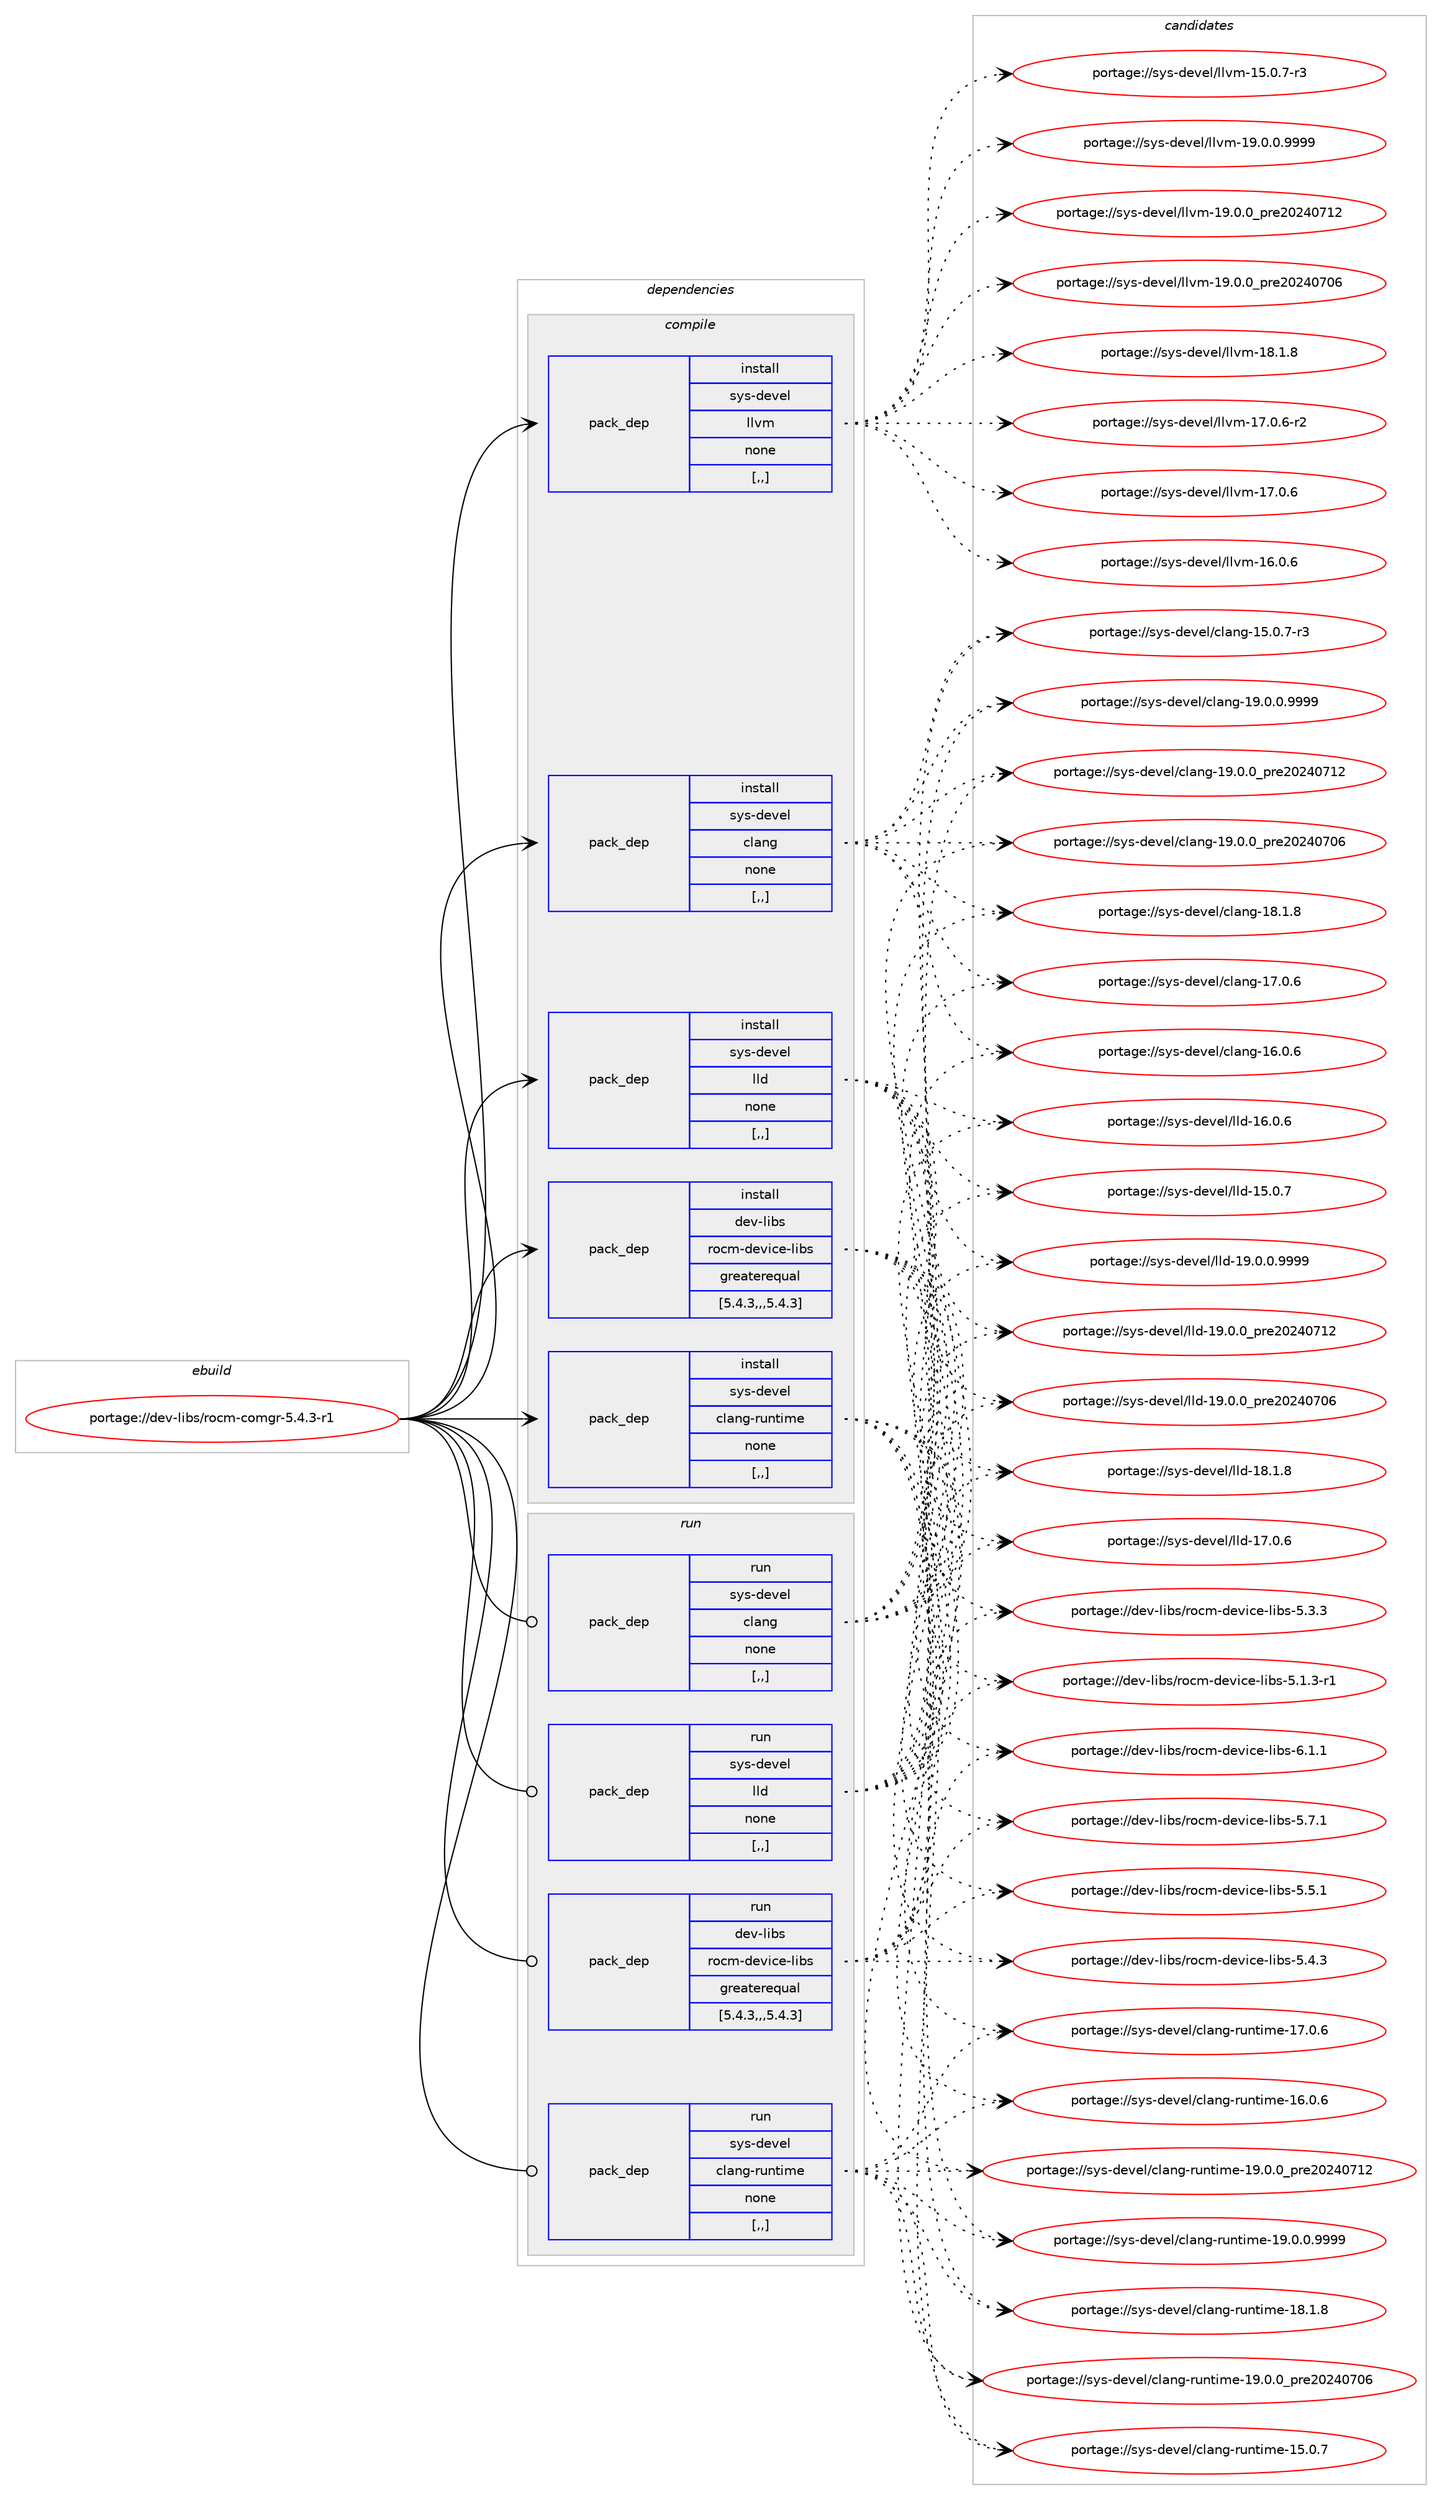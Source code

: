digraph prolog {

# *************
# Graph options
# *************

newrank=true;
concentrate=true;
compound=true;
graph [rankdir=LR,fontname=Helvetica,fontsize=10,ranksep=1.5];#, ranksep=2.5, nodesep=0.2];
edge  [arrowhead=vee];
node  [fontname=Helvetica,fontsize=10];

# **********
# The ebuild
# **********

subgraph cluster_leftcol {
color=gray;
label=<<i>ebuild</i>>;
id [label="portage://dev-libs/rocm-comgr-5.4.3-r1", color=red, width=4, href="../dev-libs/rocm-comgr-5.4.3-r1.svg"];
}

# ****************
# The dependencies
# ****************

subgraph cluster_midcol {
color=gray;
label=<<i>dependencies</i>>;
subgraph cluster_compile {
fillcolor="#eeeeee";
style=filled;
label=<<i>compile</i>>;
subgraph pack84066 {
dependency113450 [label=<<TABLE BORDER="0" CELLBORDER="1" CELLSPACING="0" CELLPADDING="4" WIDTH="220"><TR><TD ROWSPAN="6" CELLPADDING="30">pack_dep</TD></TR><TR><TD WIDTH="110">install</TD></TR><TR><TD>dev-libs</TD></TR><TR><TD>rocm-device-libs</TD></TR><TR><TD>greaterequal</TD></TR><TR><TD>[5.4.3,,,5.4.3]</TD></TR></TABLE>>, shape=none, color=blue];
}
id:e -> dependency113450:w [weight=20,style="solid",arrowhead="vee"];
subgraph pack84067 {
dependency113451 [label=<<TABLE BORDER="0" CELLBORDER="1" CELLSPACING="0" CELLPADDING="4" WIDTH="220"><TR><TD ROWSPAN="6" CELLPADDING="30">pack_dep</TD></TR><TR><TD WIDTH="110">install</TD></TR><TR><TD>sys-devel</TD></TR><TR><TD>clang</TD></TR><TR><TD>none</TD></TR><TR><TD>[,,]</TD></TR></TABLE>>, shape=none, color=blue];
}
id:e -> dependency113451:w [weight=20,style="solid",arrowhead="vee"];
subgraph pack84068 {
dependency113452 [label=<<TABLE BORDER="0" CELLBORDER="1" CELLSPACING="0" CELLPADDING="4" WIDTH="220"><TR><TD ROWSPAN="6" CELLPADDING="30">pack_dep</TD></TR><TR><TD WIDTH="110">install</TD></TR><TR><TD>sys-devel</TD></TR><TR><TD>clang-runtime</TD></TR><TR><TD>none</TD></TR><TR><TD>[,,]</TD></TR></TABLE>>, shape=none, color=blue];
}
id:e -> dependency113452:w [weight=20,style="solid",arrowhead="vee"];
subgraph pack84069 {
dependency113453 [label=<<TABLE BORDER="0" CELLBORDER="1" CELLSPACING="0" CELLPADDING="4" WIDTH="220"><TR><TD ROWSPAN="6" CELLPADDING="30">pack_dep</TD></TR><TR><TD WIDTH="110">install</TD></TR><TR><TD>sys-devel</TD></TR><TR><TD>lld</TD></TR><TR><TD>none</TD></TR><TR><TD>[,,]</TD></TR></TABLE>>, shape=none, color=blue];
}
id:e -> dependency113453:w [weight=20,style="solid",arrowhead="vee"];
subgraph pack84070 {
dependency113454 [label=<<TABLE BORDER="0" CELLBORDER="1" CELLSPACING="0" CELLPADDING="4" WIDTH="220"><TR><TD ROWSPAN="6" CELLPADDING="30">pack_dep</TD></TR><TR><TD WIDTH="110">install</TD></TR><TR><TD>sys-devel</TD></TR><TR><TD>llvm</TD></TR><TR><TD>none</TD></TR><TR><TD>[,,]</TD></TR></TABLE>>, shape=none, color=blue];
}
id:e -> dependency113454:w [weight=20,style="solid",arrowhead="vee"];
}
subgraph cluster_compileandrun {
fillcolor="#eeeeee";
style=filled;
label=<<i>compile and run</i>>;
}
subgraph cluster_run {
fillcolor="#eeeeee";
style=filled;
label=<<i>run</i>>;
subgraph pack84071 {
dependency113455 [label=<<TABLE BORDER="0" CELLBORDER="1" CELLSPACING="0" CELLPADDING="4" WIDTH="220"><TR><TD ROWSPAN="6" CELLPADDING="30">pack_dep</TD></TR><TR><TD WIDTH="110">run</TD></TR><TR><TD>dev-libs</TD></TR><TR><TD>rocm-device-libs</TD></TR><TR><TD>greaterequal</TD></TR><TR><TD>[5.4.3,,,5.4.3]</TD></TR></TABLE>>, shape=none, color=blue];
}
id:e -> dependency113455:w [weight=20,style="solid",arrowhead="odot"];
subgraph pack84072 {
dependency113456 [label=<<TABLE BORDER="0" CELLBORDER="1" CELLSPACING="0" CELLPADDING="4" WIDTH="220"><TR><TD ROWSPAN="6" CELLPADDING="30">pack_dep</TD></TR><TR><TD WIDTH="110">run</TD></TR><TR><TD>sys-devel</TD></TR><TR><TD>clang</TD></TR><TR><TD>none</TD></TR><TR><TD>[,,]</TD></TR></TABLE>>, shape=none, color=blue];
}
id:e -> dependency113456:w [weight=20,style="solid",arrowhead="odot"];
subgraph pack84073 {
dependency113457 [label=<<TABLE BORDER="0" CELLBORDER="1" CELLSPACING="0" CELLPADDING="4" WIDTH="220"><TR><TD ROWSPAN="6" CELLPADDING="30">pack_dep</TD></TR><TR><TD WIDTH="110">run</TD></TR><TR><TD>sys-devel</TD></TR><TR><TD>clang-runtime</TD></TR><TR><TD>none</TD></TR><TR><TD>[,,]</TD></TR></TABLE>>, shape=none, color=blue];
}
id:e -> dependency113457:w [weight=20,style="solid",arrowhead="odot"];
subgraph pack84074 {
dependency113458 [label=<<TABLE BORDER="0" CELLBORDER="1" CELLSPACING="0" CELLPADDING="4" WIDTH="220"><TR><TD ROWSPAN="6" CELLPADDING="30">pack_dep</TD></TR><TR><TD WIDTH="110">run</TD></TR><TR><TD>sys-devel</TD></TR><TR><TD>lld</TD></TR><TR><TD>none</TD></TR><TR><TD>[,,]</TD></TR></TABLE>>, shape=none, color=blue];
}
id:e -> dependency113458:w [weight=20,style="solid",arrowhead="odot"];
}
}

# **************
# The candidates
# **************

subgraph cluster_choices {
rank=same;
color=gray;
label=<<i>candidates</i>>;

subgraph choice84066 {
color=black;
nodesep=1;
choice1001011184510810598115471141119910945100101118105991014510810598115455446494649 [label="portage://dev-libs/rocm-device-libs-6.1.1", color=red, width=4,href="../dev-libs/rocm-device-libs-6.1.1.svg"];
choice1001011184510810598115471141119910945100101118105991014510810598115455346554649 [label="portage://dev-libs/rocm-device-libs-5.7.1", color=red, width=4,href="../dev-libs/rocm-device-libs-5.7.1.svg"];
choice1001011184510810598115471141119910945100101118105991014510810598115455346534649 [label="portage://dev-libs/rocm-device-libs-5.5.1", color=red, width=4,href="../dev-libs/rocm-device-libs-5.5.1.svg"];
choice1001011184510810598115471141119910945100101118105991014510810598115455346524651 [label="portage://dev-libs/rocm-device-libs-5.4.3", color=red, width=4,href="../dev-libs/rocm-device-libs-5.4.3.svg"];
choice1001011184510810598115471141119910945100101118105991014510810598115455346514651 [label="portage://dev-libs/rocm-device-libs-5.3.3", color=red, width=4,href="../dev-libs/rocm-device-libs-5.3.3.svg"];
choice10010111845108105981154711411199109451001011181059910145108105981154553464946514511449 [label="portage://dev-libs/rocm-device-libs-5.1.3-r1", color=red, width=4,href="../dev-libs/rocm-device-libs-5.1.3-r1.svg"];
dependency113450:e -> choice1001011184510810598115471141119910945100101118105991014510810598115455446494649:w [style=dotted,weight="100"];
dependency113450:e -> choice1001011184510810598115471141119910945100101118105991014510810598115455346554649:w [style=dotted,weight="100"];
dependency113450:e -> choice1001011184510810598115471141119910945100101118105991014510810598115455346534649:w [style=dotted,weight="100"];
dependency113450:e -> choice1001011184510810598115471141119910945100101118105991014510810598115455346524651:w [style=dotted,weight="100"];
dependency113450:e -> choice1001011184510810598115471141119910945100101118105991014510810598115455346514651:w [style=dotted,weight="100"];
dependency113450:e -> choice10010111845108105981154711411199109451001011181059910145108105981154553464946514511449:w [style=dotted,weight="100"];
}
subgraph choice84067 {
color=black;
nodesep=1;
choice11512111545100101118101108479910897110103454957464846484657575757 [label="portage://sys-devel/clang-19.0.0.9999", color=red, width=4,href="../sys-devel/clang-19.0.0.9999.svg"];
choice1151211154510010111810110847991089711010345495746484648951121141015048505248554950 [label="portage://sys-devel/clang-19.0.0_pre20240712", color=red, width=4,href="../sys-devel/clang-19.0.0_pre20240712.svg"];
choice1151211154510010111810110847991089711010345495746484648951121141015048505248554854 [label="portage://sys-devel/clang-19.0.0_pre20240706", color=red, width=4,href="../sys-devel/clang-19.0.0_pre20240706.svg"];
choice1151211154510010111810110847991089711010345495646494656 [label="portage://sys-devel/clang-18.1.8", color=red, width=4,href="../sys-devel/clang-18.1.8.svg"];
choice1151211154510010111810110847991089711010345495546484654 [label="portage://sys-devel/clang-17.0.6", color=red, width=4,href="../sys-devel/clang-17.0.6.svg"];
choice1151211154510010111810110847991089711010345495446484654 [label="portage://sys-devel/clang-16.0.6", color=red, width=4,href="../sys-devel/clang-16.0.6.svg"];
choice11512111545100101118101108479910897110103454953464846554511451 [label="portage://sys-devel/clang-15.0.7-r3", color=red, width=4,href="../sys-devel/clang-15.0.7-r3.svg"];
dependency113451:e -> choice11512111545100101118101108479910897110103454957464846484657575757:w [style=dotted,weight="100"];
dependency113451:e -> choice1151211154510010111810110847991089711010345495746484648951121141015048505248554950:w [style=dotted,weight="100"];
dependency113451:e -> choice1151211154510010111810110847991089711010345495746484648951121141015048505248554854:w [style=dotted,weight="100"];
dependency113451:e -> choice1151211154510010111810110847991089711010345495646494656:w [style=dotted,weight="100"];
dependency113451:e -> choice1151211154510010111810110847991089711010345495546484654:w [style=dotted,weight="100"];
dependency113451:e -> choice1151211154510010111810110847991089711010345495446484654:w [style=dotted,weight="100"];
dependency113451:e -> choice11512111545100101118101108479910897110103454953464846554511451:w [style=dotted,weight="100"];
}
subgraph choice84068 {
color=black;
nodesep=1;
choice1151211154510010111810110847991089711010345114117110116105109101454957464846484657575757 [label="portage://sys-devel/clang-runtime-19.0.0.9999", color=red, width=4,href="../sys-devel/clang-runtime-19.0.0.9999.svg"];
choice115121115451001011181011084799108971101034511411711011610510910145495746484648951121141015048505248554950 [label="portage://sys-devel/clang-runtime-19.0.0_pre20240712", color=red, width=4,href="../sys-devel/clang-runtime-19.0.0_pre20240712.svg"];
choice115121115451001011181011084799108971101034511411711011610510910145495746484648951121141015048505248554854 [label="portage://sys-devel/clang-runtime-19.0.0_pre20240706", color=red, width=4,href="../sys-devel/clang-runtime-19.0.0_pre20240706.svg"];
choice115121115451001011181011084799108971101034511411711011610510910145495646494656 [label="portage://sys-devel/clang-runtime-18.1.8", color=red, width=4,href="../sys-devel/clang-runtime-18.1.8.svg"];
choice115121115451001011181011084799108971101034511411711011610510910145495546484654 [label="portage://sys-devel/clang-runtime-17.0.6", color=red, width=4,href="../sys-devel/clang-runtime-17.0.6.svg"];
choice115121115451001011181011084799108971101034511411711011610510910145495446484654 [label="portage://sys-devel/clang-runtime-16.0.6", color=red, width=4,href="../sys-devel/clang-runtime-16.0.6.svg"];
choice115121115451001011181011084799108971101034511411711011610510910145495346484655 [label="portage://sys-devel/clang-runtime-15.0.7", color=red, width=4,href="../sys-devel/clang-runtime-15.0.7.svg"];
dependency113452:e -> choice1151211154510010111810110847991089711010345114117110116105109101454957464846484657575757:w [style=dotted,weight="100"];
dependency113452:e -> choice115121115451001011181011084799108971101034511411711011610510910145495746484648951121141015048505248554950:w [style=dotted,weight="100"];
dependency113452:e -> choice115121115451001011181011084799108971101034511411711011610510910145495746484648951121141015048505248554854:w [style=dotted,weight="100"];
dependency113452:e -> choice115121115451001011181011084799108971101034511411711011610510910145495646494656:w [style=dotted,weight="100"];
dependency113452:e -> choice115121115451001011181011084799108971101034511411711011610510910145495546484654:w [style=dotted,weight="100"];
dependency113452:e -> choice115121115451001011181011084799108971101034511411711011610510910145495446484654:w [style=dotted,weight="100"];
dependency113452:e -> choice115121115451001011181011084799108971101034511411711011610510910145495346484655:w [style=dotted,weight="100"];
}
subgraph choice84069 {
color=black;
nodesep=1;
choice1151211154510010111810110847108108100454957464846484657575757 [label="portage://sys-devel/lld-19.0.0.9999", color=red, width=4,href="../sys-devel/lld-19.0.0.9999.svg"];
choice115121115451001011181011084710810810045495746484648951121141015048505248554950 [label="portage://sys-devel/lld-19.0.0_pre20240712", color=red, width=4,href="../sys-devel/lld-19.0.0_pre20240712.svg"];
choice115121115451001011181011084710810810045495746484648951121141015048505248554854 [label="portage://sys-devel/lld-19.0.0_pre20240706", color=red, width=4,href="../sys-devel/lld-19.0.0_pre20240706.svg"];
choice115121115451001011181011084710810810045495646494656 [label="portage://sys-devel/lld-18.1.8", color=red, width=4,href="../sys-devel/lld-18.1.8.svg"];
choice115121115451001011181011084710810810045495546484654 [label="portage://sys-devel/lld-17.0.6", color=red, width=4,href="../sys-devel/lld-17.0.6.svg"];
choice115121115451001011181011084710810810045495446484654 [label="portage://sys-devel/lld-16.0.6", color=red, width=4,href="../sys-devel/lld-16.0.6.svg"];
choice115121115451001011181011084710810810045495346484655 [label="portage://sys-devel/lld-15.0.7", color=red, width=4,href="../sys-devel/lld-15.0.7.svg"];
dependency113453:e -> choice1151211154510010111810110847108108100454957464846484657575757:w [style=dotted,weight="100"];
dependency113453:e -> choice115121115451001011181011084710810810045495746484648951121141015048505248554950:w [style=dotted,weight="100"];
dependency113453:e -> choice115121115451001011181011084710810810045495746484648951121141015048505248554854:w [style=dotted,weight="100"];
dependency113453:e -> choice115121115451001011181011084710810810045495646494656:w [style=dotted,weight="100"];
dependency113453:e -> choice115121115451001011181011084710810810045495546484654:w [style=dotted,weight="100"];
dependency113453:e -> choice115121115451001011181011084710810810045495446484654:w [style=dotted,weight="100"];
dependency113453:e -> choice115121115451001011181011084710810810045495346484655:w [style=dotted,weight="100"];
}
subgraph choice84070 {
color=black;
nodesep=1;
choice1151211154510010111810110847108108118109454957464846484657575757 [label="portage://sys-devel/llvm-19.0.0.9999", color=red, width=4,href="../sys-devel/llvm-19.0.0.9999.svg"];
choice115121115451001011181011084710810811810945495746484648951121141015048505248554950 [label="portage://sys-devel/llvm-19.0.0_pre20240712", color=red, width=4,href="../sys-devel/llvm-19.0.0_pre20240712.svg"];
choice115121115451001011181011084710810811810945495746484648951121141015048505248554854 [label="portage://sys-devel/llvm-19.0.0_pre20240706", color=red, width=4,href="../sys-devel/llvm-19.0.0_pre20240706.svg"];
choice115121115451001011181011084710810811810945495646494656 [label="portage://sys-devel/llvm-18.1.8", color=red, width=4,href="../sys-devel/llvm-18.1.8.svg"];
choice1151211154510010111810110847108108118109454955464846544511450 [label="portage://sys-devel/llvm-17.0.6-r2", color=red, width=4,href="../sys-devel/llvm-17.0.6-r2.svg"];
choice115121115451001011181011084710810811810945495546484654 [label="portage://sys-devel/llvm-17.0.6", color=red, width=4,href="../sys-devel/llvm-17.0.6.svg"];
choice115121115451001011181011084710810811810945495446484654 [label="portage://sys-devel/llvm-16.0.6", color=red, width=4,href="../sys-devel/llvm-16.0.6.svg"];
choice1151211154510010111810110847108108118109454953464846554511451 [label="portage://sys-devel/llvm-15.0.7-r3", color=red, width=4,href="../sys-devel/llvm-15.0.7-r3.svg"];
dependency113454:e -> choice1151211154510010111810110847108108118109454957464846484657575757:w [style=dotted,weight="100"];
dependency113454:e -> choice115121115451001011181011084710810811810945495746484648951121141015048505248554950:w [style=dotted,weight="100"];
dependency113454:e -> choice115121115451001011181011084710810811810945495746484648951121141015048505248554854:w [style=dotted,weight="100"];
dependency113454:e -> choice115121115451001011181011084710810811810945495646494656:w [style=dotted,weight="100"];
dependency113454:e -> choice1151211154510010111810110847108108118109454955464846544511450:w [style=dotted,weight="100"];
dependency113454:e -> choice115121115451001011181011084710810811810945495546484654:w [style=dotted,weight="100"];
dependency113454:e -> choice115121115451001011181011084710810811810945495446484654:w [style=dotted,weight="100"];
dependency113454:e -> choice1151211154510010111810110847108108118109454953464846554511451:w [style=dotted,weight="100"];
}
subgraph choice84071 {
color=black;
nodesep=1;
choice1001011184510810598115471141119910945100101118105991014510810598115455446494649 [label="portage://dev-libs/rocm-device-libs-6.1.1", color=red, width=4,href="../dev-libs/rocm-device-libs-6.1.1.svg"];
choice1001011184510810598115471141119910945100101118105991014510810598115455346554649 [label="portage://dev-libs/rocm-device-libs-5.7.1", color=red, width=4,href="../dev-libs/rocm-device-libs-5.7.1.svg"];
choice1001011184510810598115471141119910945100101118105991014510810598115455346534649 [label="portage://dev-libs/rocm-device-libs-5.5.1", color=red, width=4,href="../dev-libs/rocm-device-libs-5.5.1.svg"];
choice1001011184510810598115471141119910945100101118105991014510810598115455346524651 [label="portage://dev-libs/rocm-device-libs-5.4.3", color=red, width=4,href="../dev-libs/rocm-device-libs-5.4.3.svg"];
choice1001011184510810598115471141119910945100101118105991014510810598115455346514651 [label="portage://dev-libs/rocm-device-libs-5.3.3", color=red, width=4,href="../dev-libs/rocm-device-libs-5.3.3.svg"];
choice10010111845108105981154711411199109451001011181059910145108105981154553464946514511449 [label="portage://dev-libs/rocm-device-libs-5.1.3-r1", color=red, width=4,href="../dev-libs/rocm-device-libs-5.1.3-r1.svg"];
dependency113455:e -> choice1001011184510810598115471141119910945100101118105991014510810598115455446494649:w [style=dotted,weight="100"];
dependency113455:e -> choice1001011184510810598115471141119910945100101118105991014510810598115455346554649:w [style=dotted,weight="100"];
dependency113455:e -> choice1001011184510810598115471141119910945100101118105991014510810598115455346534649:w [style=dotted,weight="100"];
dependency113455:e -> choice1001011184510810598115471141119910945100101118105991014510810598115455346524651:w [style=dotted,weight="100"];
dependency113455:e -> choice1001011184510810598115471141119910945100101118105991014510810598115455346514651:w [style=dotted,weight="100"];
dependency113455:e -> choice10010111845108105981154711411199109451001011181059910145108105981154553464946514511449:w [style=dotted,weight="100"];
}
subgraph choice84072 {
color=black;
nodesep=1;
choice11512111545100101118101108479910897110103454957464846484657575757 [label="portage://sys-devel/clang-19.0.0.9999", color=red, width=4,href="../sys-devel/clang-19.0.0.9999.svg"];
choice1151211154510010111810110847991089711010345495746484648951121141015048505248554950 [label="portage://sys-devel/clang-19.0.0_pre20240712", color=red, width=4,href="../sys-devel/clang-19.0.0_pre20240712.svg"];
choice1151211154510010111810110847991089711010345495746484648951121141015048505248554854 [label="portage://sys-devel/clang-19.0.0_pre20240706", color=red, width=4,href="../sys-devel/clang-19.0.0_pre20240706.svg"];
choice1151211154510010111810110847991089711010345495646494656 [label="portage://sys-devel/clang-18.1.8", color=red, width=4,href="../sys-devel/clang-18.1.8.svg"];
choice1151211154510010111810110847991089711010345495546484654 [label="portage://sys-devel/clang-17.0.6", color=red, width=4,href="../sys-devel/clang-17.0.6.svg"];
choice1151211154510010111810110847991089711010345495446484654 [label="portage://sys-devel/clang-16.0.6", color=red, width=4,href="../sys-devel/clang-16.0.6.svg"];
choice11512111545100101118101108479910897110103454953464846554511451 [label="portage://sys-devel/clang-15.0.7-r3", color=red, width=4,href="../sys-devel/clang-15.0.7-r3.svg"];
dependency113456:e -> choice11512111545100101118101108479910897110103454957464846484657575757:w [style=dotted,weight="100"];
dependency113456:e -> choice1151211154510010111810110847991089711010345495746484648951121141015048505248554950:w [style=dotted,weight="100"];
dependency113456:e -> choice1151211154510010111810110847991089711010345495746484648951121141015048505248554854:w [style=dotted,weight="100"];
dependency113456:e -> choice1151211154510010111810110847991089711010345495646494656:w [style=dotted,weight="100"];
dependency113456:e -> choice1151211154510010111810110847991089711010345495546484654:w [style=dotted,weight="100"];
dependency113456:e -> choice1151211154510010111810110847991089711010345495446484654:w [style=dotted,weight="100"];
dependency113456:e -> choice11512111545100101118101108479910897110103454953464846554511451:w [style=dotted,weight="100"];
}
subgraph choice84073 {
color=black;
nodesep=1;
choice1151211154510010111810110847991089711010345114117110116105109101454957464846484657575757 [label="portage://sys-devel/clang-runtime-19.0.0.9999", color=red, width=4,href="../sys-devel/clang-runtime-19.0.0.9999.svg"];
choice115121115451001011181011084799108971101034511411711011610510910145495746484648951121141015048505248554950 [label="portage://sys-devel/clang-runtime-19.0.0_pre20240712", color=red, width=4,href="../sys-devel/clang-runtime-19.0.0_pre20240712.svg"];
choice115121115451001011181011084799108971101034511411711011610510910145495746484648951121141015048505248554854 [label="portage://sys-devel/clang-runtime-19.0.0_pre20240706", color=red, width=4,href="../sys-devel/clang-runtime-19.0.0_pre20240706.svg"];
choice115121115451001011181011084799108971101034511411711011610510910145495646494656 [label="portage://sys-devel/clang-runtime-18.1.8", color=red, width=4,href="../sys-devel/clang-runtime-18.1.8.svg"];
choice115121115451001011181011084799108971101034511411711011610510910145495546484654 [label="portage://sys-devel/clang-runtime-17.0.6", color=red, width=4,href="../sys-devel/clang-runtime-17.0.6.svg"];
choice115121115451001011181011084799108971101034511411711011610510910145495446484654 [label="portage://sys-devel/clang-runtime-16.0.6", color=red, width=4,href="../sys-devel/clang-runtime-16.0.6.svg"];
choice115121115451001011181011084799108971101034511411711011610510910145495346484655 [label="portage://sys-devel/clang-runtime-15.0.7", color=red, width=4,href="../sys-devel/clang-runtime-15.0.7.svg"];
dependency113457:e -> choice1151211154510010111810110847991089711010345114117110116105109101454957464846484657575757:w [style=dotted,weight="100"];
dependency113457:e -> choice115121115451001011181011084799108971101034511411711011610510910145495746484648951121141015048505248554950:w [style=dotted,weight="100"];
dependency113457:e -> choice115121115451001011181011084799108971101034511411711011610510910145495746484648951121141015048505248554854:w [style=dotted,weight="100"];
dependency113457:e -> choice115121115451001011181011084799108971101034511411711011610510910145495646494656:w [style=dotted,weight="100"];
dependency113457:e -> choice115121115451001011181011084799108971101034511411711011610510910145495546484654:w [style=dotted,weight="100"];
dependency113457:e -> choice115121115451001011181011084799108971101034511411711011610510910145495446484654:w [style=dotted,weight="100"];
dependency113457:e -> choice115121115451001011181011084799108971101034511411711011610510910145495346484655:w [style=dotted,weight="100"];
}
subgraph choice84074 {
color=black;
nodesep=1;
choice1151211154510010111810110847108108100454957464846484657575757 [label="portage://sys-devel/lld-19.0.0.9999", color=red, width=4,href="../sys-devel/lld-19.0.0.9999.svg"];
choice115121115451001011181011084710810810045495746484648951121141015048505248554950 [label="portage://sys-devel/lld-19.0.0_pre20240712", color=red, width=4,href="../sys-devel/lld-19.0.0_pre20240712.svg"];
choice115121115451001011181011084710810810045495746484648951121141015048505248554854 [label="portage://sys-devel/lld-19.0.0_pre20240706", color=red, width=4,href="../sys-devel/lld-19.0.0_pre20240706.svg"];
choice115121115451001011181011084710810810045495646494656 [label="portage://sys-devel/lld-18.1.8", color=red, width=4,href="../sys-devel/lld-18.1.8.svg"];
choice115121115451001011181011084710810810045495546484654 [label="portage://sys-devel/lld-17.0.6", color=red, width=4,href="../sys-devel/lld-17.0.6.svg"];
choice115121115451001011181011084710810810045495446484654 [label="portage://sys-devel/lld-16.0.6", color=red, width=4,href="../sys-devel/lld-16.0.6.svg"];
choice115121115451001011181011084710810810045495346484655 [label="portage://sys-devel/lld-15.0.7", color=red, width=4,href="../sys-devel/lld-15.0.7.svg"];
dependency113458:e -> choice1151211154510010111810110847108108100454957464846484657575757:w [style=dotted,weight="100"];
dependency113458:e -> choice115121115451001011181011084710810810045495746484648951121141015048505248554950:w [style=dotted,weight="100"];
dependency113458:e -> choice115121115451001011181011084710810810045495746484648951121141015048505248554854:w [style=dotted,weight="100"];
dependency113458:e -> choice115121115451001011181011084710810810045495646494656:w [style=dotted,weight="100"];
dependency113458:e -> choice115121115451001011181011084710810810045495546484654:w [style=dotted,weight="100"];
dependency113458:e -> choice115121115451001011181011084710810810045495446484654:w [style=dotted,weight="100"];
dependency113458:e -> choice115121115451001011181011084710810810045495346484655:w [style=dotted,weight="100"];
}
}

}
